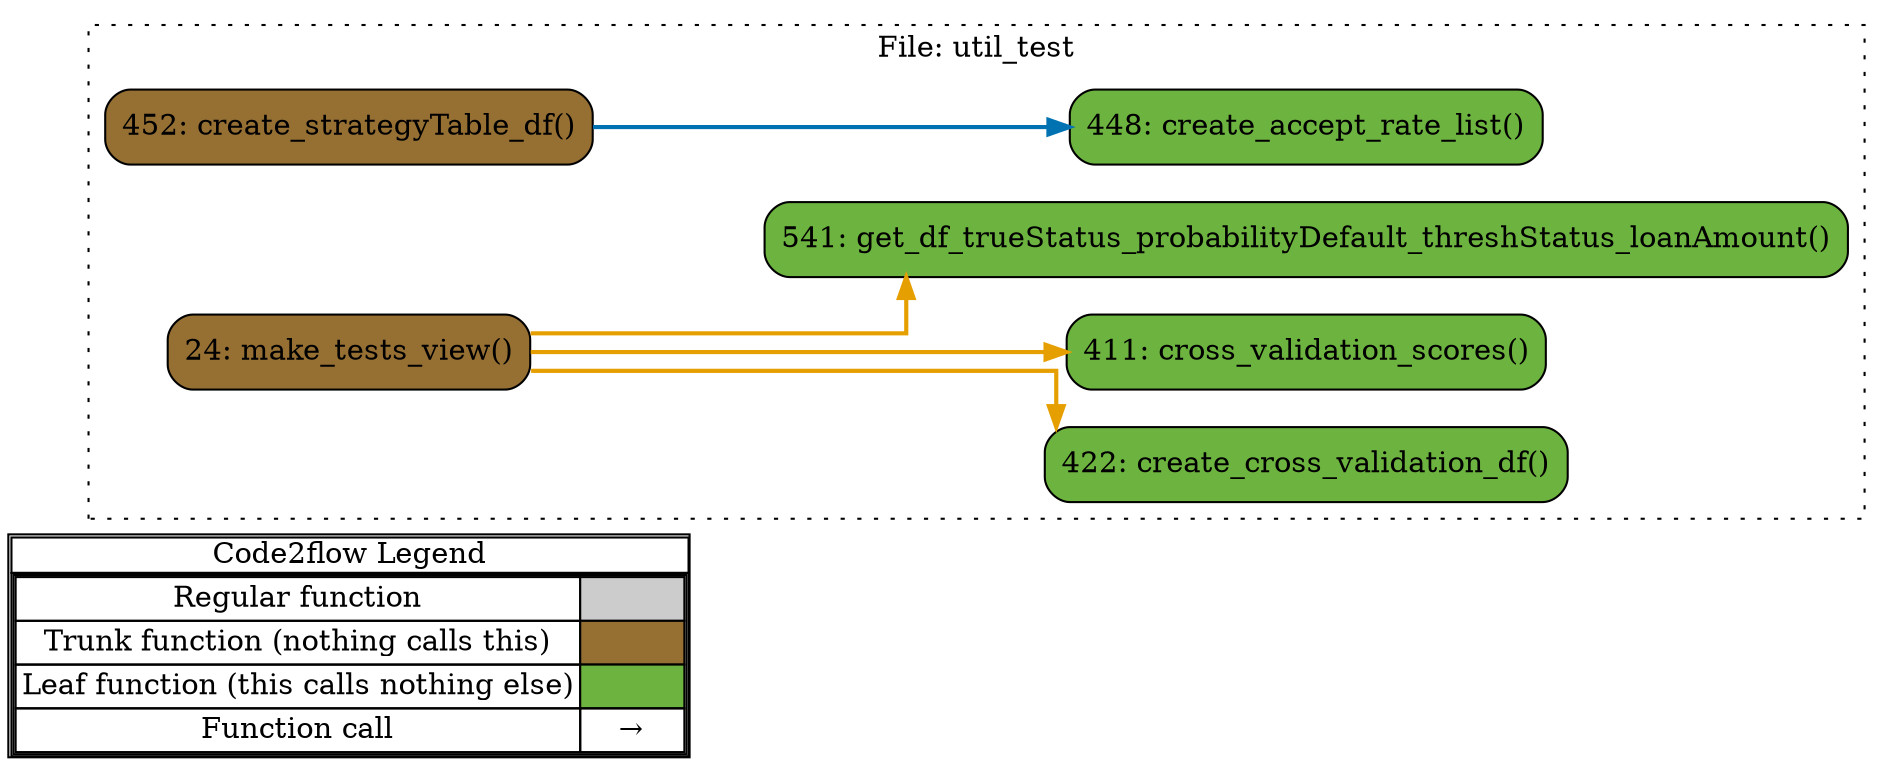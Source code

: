 digraph G {
concentrate=true;
splines="ortho";
rankdir="LR";
subgraph legend{
    rank = min;
    label = "legend";
    Legend [shape=none, margin=0, label = <
        <table cellspacing="0" cellpadding="0" border="1"><tr><td>Code2flow Legend</td></tr><tr><td>
        <table cellspacing="0">
        <tr><td>Regular function</td><td width="50px" bgcolor='#cccccc'></td></tr>
        <tr><td>Trunk function (nothing calls this)</td><td bgcolor='#966F33'></td></tr>
        <tr><td>Leaf function (this calls nothing else)</td><td bgcolor='#6db33f'></td></tr>
        <tr><td>Function call</td><td><font color='black'>&#8594;</font></td></tr>
        </table></td></tr></table>
        >];
}node_e9042304 [label="448: create_accept_rate_list()" name="util_test::create_accept_rate_list" shape="rect" style="rounded,filled" fillcolor="#6db33f" ];
node_0bcad99f [label="422: create_cross_validation_df()" name="util_test::create_cross_validation_df" shape="rect" style="rounded,filled" fillcolor="#6db33f" ];
node_40856e5d [label="452: create_strategyTable_df()" name="util_test::create_strategyTable_df" shape="rect" style="rounded,filled" fillcolor="#966F33" ];
node_f4893327 [label="411: cross_validation_scores()" name="util_test::cross_validation_scores" shape="rect" style="rounded,filled" fillcolor="#6db33f" ];
node_af158153 [label="541: get_df_trueStatus_probabilityDefault_threshStatus_loanAmount()" name="util_test::get_df_trueStatus_probabilityDefault_threshStatus_loanAmount" shape="rect" style="rounded,filled" fillcolor="#6db33f" ];
node_ce02c529 [label="24: make_tests_view()" name="util_test::make_tests_view" shape="rect" style="rounded,filled" fillcolor="#966F33" ];
node_40856e5d -> node_e9042304 [color="#0072B2" penwidth="2"];
node_ce02c529 -> node_0bcad99f [color="#E69F00" penwidth="2"];
node_ce02c529 -> node_0bcad99f [color="#E69F00" penwidth="2"];
node_ce02c529 -> node_f4893327 [color="#E69F00" penwidth="2"];
node_ce02c529 -> node_af158153 [color="#E69F00" penwidth="2"];
subgraph cluster_746707bf {
    node_ce02c529 node_f4893327 node_0bcad99f node_e9042304 node_40856e5d node_af158153;
    label="File: util_test";
    name="util_test";
    style="filled";
    graph[style=dotted];
};
}
